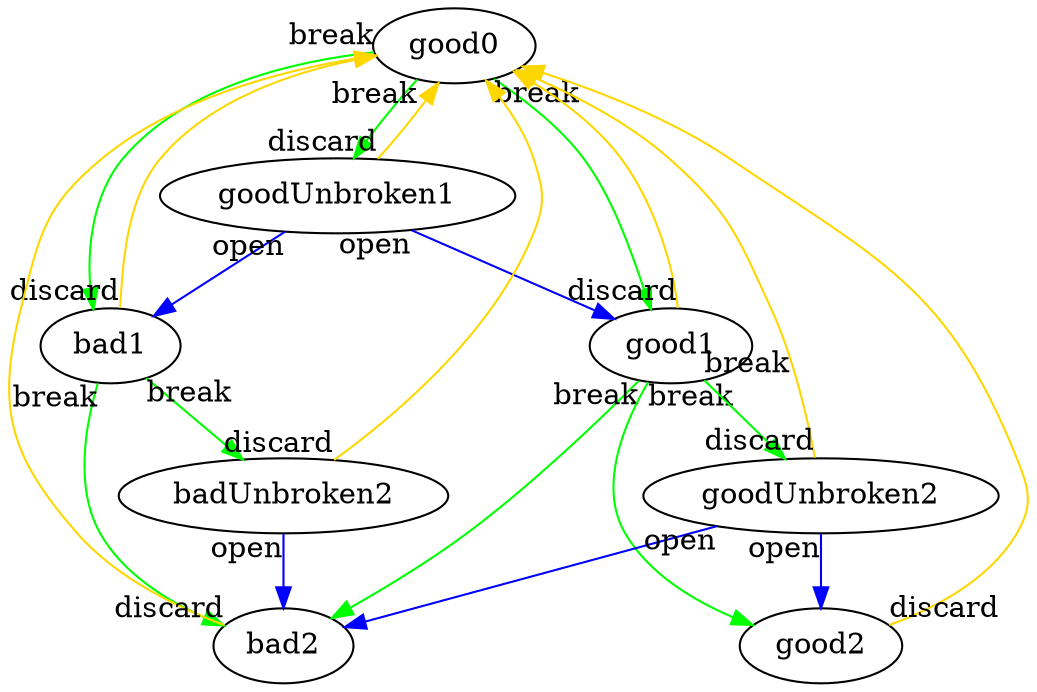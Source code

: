 digraph D {
good0->bad1 [taillabel = "break", color="green"];
good0->good1 [taillabel = "break", color="green"];
good0->goodUnbroken1 [taillabel = "break", color="green"];
bad1->good0 [taillabel = "discard", color="gold"];
bad1->bad2 [taillabel = "break", color="green"];
bad1->badUnbroken2 [taillabel = "break", color="green"];
good1->good0 [taillabel = "discard", color="gold"];
goodUnbroken1->good0 [taillabel = "discard", color="gold"];
goodUnbroken1->bad1 [taillabel = "open", color="blue"];
goodUnbroken1->good1 [taillabel = "open", color="blue"];
good1->bad2 [taillabel = "break", color="green"];
good1->good2 [taillabel = "break", color="green"];
good1->goodUnbroken2 [taillabel = "break", color="green"];
bad2->good0 [taillabel = "discard", color="gold"];
badUnbroken2->good0 [taillabel = "discard", color="gold"];
badUnbroken2->bad2 [taillabel = "open", color="blue"];
good2->good0 [taillabel = "discard", color="gold"];
goodUnbroken2->good0 [taillabel = "discard", color="gold"];
goodUnbroken2->bad2 [taillabel = "open", color="blue"];
goodUnbroken2->good2 [taillabel = "open", color="blue"];
}